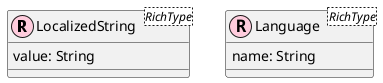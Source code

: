 @startuml

entity LocalizedString <RichType> <<(R, ffccdd)>> {
    value: String
}

entity Language <RichType> <<(R, ffccdd)>> {
    name: String
}

@enduml